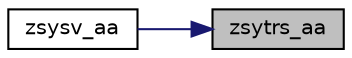 digraph "zsytrs_aa"
{
 // LATEX_PDF_SIZE
  edge [fontname="Helvetica",fontsize="10",labelfontname="Helvetica",labelfontsize="10"];
  node [fontname="Helvetica",fontsize="10",shape=record];
  rankdir="RL";
  Node1 [label="zsytrs_aa",height=0.2,width=0.4,color="black", fillcolor="grey75", style="filled", fontcolor="black",tooltip="ZSYTRS_AA"];
  Node1 -> Node2 [dir="back",color="midnightblue",fontsize="10",style="solid",fontname="Helvetica"];
  Node2 [label="zsysv_aa",height=0.2,width=0.4,color="black", fillcolor="white", style="filled",URL="$zsysv__aa_8f.html#aa1981f5edb6738375e4193aa5713c61d",tooltip="ZSYSV_AA computes the solution to system of linear equations A * X = B for SY matrices"];
}
